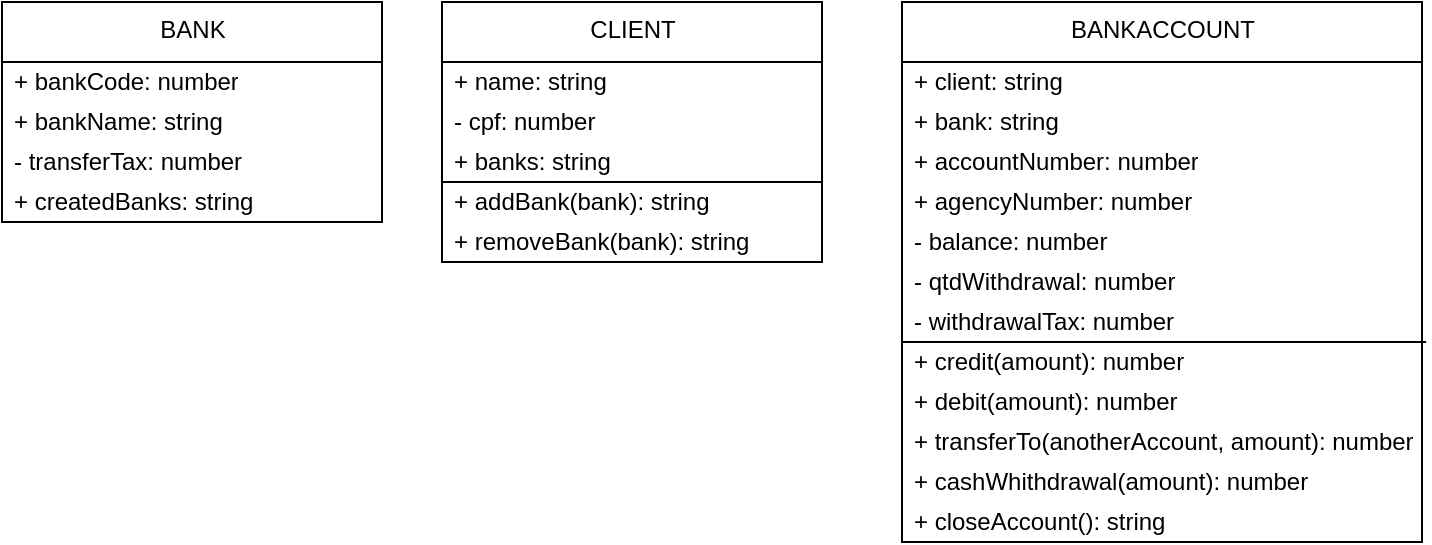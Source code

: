 <mxfile>
    <diagram id="i4dbCkOEbFkjtvyt4oEI" name="Página-1">
        <mxGraphModel dx="1216" dy="784" grid="1" gridSize="10" guides="1" tooltips="1" connect="1" arrows="1" fold="1" page="1" pageScale="1" pageWidth="827" pageHeight="1169" math="0" shadow="0">
            <root>
                <mxCell id="0"/>
                <mxCell id="1" parent="0"/>
                <mxCell id="2" value="BANK" style="swimlane;fontStyle=0;align=center;verticalAlign=top;childLayout=stackLayout;horizontal=1;startSize=30;horizontalStack=0;resizeParent=1;resizeParentMax=0;resizeLast=0;collapsible=0;marginBottom=0;html=1;" vertex="1" parent="1">
                    <mxGeometry x="70" y="80" width="190" height="110" as="geometry"/>
                </mxCell>
                <mxCell id="4" value="+ bankCode: number" style="text;html=1;strokeColor=none;fillColor=none;align=left;verticalAlign=middle;spacingLeft=4;spacingRight=4;overflow=hidden;rotatable=0;points=[[0,0.5],[1,0.5]];portConstraint=eastwest;" vertex="1" parent="2">
                    <mxGeometry y="30" width="190" height="20" as="geometry"/>
                </mxCell>
                <mxCell id="6" value="+ bankName: string" style="text;html=1;strokeColor=none;fillColor=none;align=left;verticalAlign=middle;spacingLeft=4;spacingRight=4;overflow=hidden;rotatable=0;points=[[0,0.5],[1,0.5]];portConstraint=eastwest;" vertex="1" parent="2">
                    <mxGeometry y="50" width="190" height="20" as="geometry"/>
                </mxCell>
                <mxCell id="10" value="- transferTax: number" style="text;html=1;strokeColor=none;fillColor=none;align=left;verticalAlign=middle;spacingLeft=4;spacingRight=4;overflow=hidden;rotatable=0;points=[[0,0.5],[1,0.5]];portConstraint=eastwest;" vertex="1" parent="2">
                    <mxGeometry y="70" width="190" height="20" as="geometry"/>
                </mxCell>
                <mxCell id="9" value="+ createdBanks: string" style="text;html=1;strokeColor=none;fillColor=none;align=left;verticalAlign=middle;spacingLeft=4;spacingRight=4;overflow=hidden;rotatable=0;points=[[0,0.5],[1,0.5]];portConstraint=eastwest;" vertex="1" parent="2">
                    <mxGeometry y="90" width="190" height="20" as="geometry"/>
                </mxCell>
                <mxCell id="19" value="CLIENT" style="swimlane;fontStyle=0;align=center;verticalAlign=top;childLayout=stackLayout;horizontal=1;startSize=30;horizontalStack=0;resizeParent=1;resizeParentMax=0;resizeLast=0;collapsible=0;marginBottom=0;html=1;" vertex="1" parent="1">
                    <mxGeometry x="290" y="80" width="190" height="130" as="geometry"/>
                </mxCell>
                <mxCell id="20" value="+ name: string" style="text;html=1;strokeColor=none;fillColor=none;align=left;verticalAlign=middle;spacingLeft=4;spacingRight=4;overflow=hidden;rotatable=0;points=[[0,0.5],[1,0.5]];portConstraint=eastwest;" vertex="1" parent="19">
                    <mxGeometry y="30" width="190" height="20" as="geometry"/>
                </mxCell>
                <mxCell id="21" value="- cpf: number" style="text;html=1;strokeColor=none;fillColor=none;align=left;verticalAlign=middle;spacingLeft=4;spacingRight=4;overflow=hidden;rotatable=0;points=[[0,0.5],[1,0.5]];portConstraint=eastwest;" vertex="1" parent="19">
                    <mxGeometry y="50" width="190" height="20" as="geometry"/>
                </mxCell>
                <mxCell id="22" value="+ banks: string" style="text;html=1;strokeColor=none;fillColor=none;align=left;verticalAlign=middle;spacingLeft=4;spacingRight=4;overflow=hidden;rotatable=0;points=[[0,0.5],[1,0.5]];portConstraint=eastwest;" vertex="1" parent="19">
                    <mxGeometry y="70" width="190" height="20" as="geometry"/>
                </mxCell>
                <mxCell id="27" value="" style="endArrow=none;html=1;entryX=1;entryY=0;entryDx=0;entryDy=0;entryPerimeter=0;" edge="1" parent="19" target="23">
                    <mxGeometry width="50" height="50" relative="1" as="geometry">
                        <mxPoint y="90" as="sourcePoint"/>
                        <mxPoint x="80" y="90" as="targetPoint"/>
                    </mxGeometry>
                </mxCell>
                <mxCell id="23" value="+ addBank(bank): string" style="text;html=1;strokeColor=none;fillColor=none;align=left;verticalAlign=middle;spacingLeft=4;spacingRight=4;overflow=hidden;rotatable=0;points=[[0,0.5],[1,0.5]];portConstraint=eastwest;" vertex="1" parent="19">
                    <mxGeometry y="90" width="190" height="20" as="geometry"/>
                </mxCell>
                <mxCell id="24" value="+ removeBank(bank): string" style="text;html=1;strokeColor=none;fillColor=none;align=left;verticalAlign=middle;spacingLeft=4;spacingRight=4;overflow=hidden;rotatable=0;points=[[0,0.5],[1,0.5]];portConstraint=eastwest;" vertex="1" parent="19">
                    <mxGeometry y="110" width="190" height="20" as="geometry"/>
                </mxCell>
                <mxCell id="28" value="BANKACCOUNT" style="swimlane;fontStyle=0;align=center;verticalAlign=top;childLayout=stackLayout;horizontal=1;startSize=30;horizontalStack=0;resizeParent=1;resizeParentMax=0;resizeLast=0;collapsible=0;marginBottom=0;html=1;" vertex="1" parent="1">
                    <mxGeometry x="520" y="80" width="260" height="270" as="geometry"/>
                </mxCell>
                <mxCell id="29" value="+ client: string" style="text;html=1;strokeColor=none;fillColor=none;align=left;verticalAlign=middle;spacingLeft=4;spacingRight=4;overflow=hidden;rotatable=0;points=[[0,0.5],[1,0.5]];portConstraint=eastwest;" vertex="1" parent="28">
                    <mxGeometry y="30" width="260" height="20" as="geometry"/>
                </mxCell>
                <mxCell id="30" value="+ bank: string" style="text;html=1;strokeColor=none;fillColor=none;align=left;verticalAlign=middle;spacingLeft=4;spacingRight=4;overflow=hidden;rotatable=0;points=[[0,0.5],[1,0.5]];portConstraint=eastwest;" vertex="1" parent="28">
                    <mxGeometry y="50" width="260" height="20" as="geometry"/>
                </mxCell>
                <mxCell id="35" value="+ accountNumber: number" style="text;html=1;strokeColor=none;fillColor=none;align=left;verticalAlign=middle;spacingLeft=4;spacingRight=4;overflow=hidden;rotatable=0;points=[[0,0.5],[1,0.5]];portConstraint=eastwest;" vertex="1" parent="28">
                    <mxGeometry y="70" width="260" height="20" as="geometry"/>
                </mxCell>
                <mxCell id="36" value="+ agencyNumber: number" style="text;html=1;strokeColor=none;fillColor=none;align=left;verticalAlign=middle;spacingLeft=4;spacingRight=4;overflow=hidden;rotatable=0;points=[[0,0.5],[1,0.5]];portConstraint=eastwest;" vertex="1" parent="28">
                    <mxGeometry y="90" width="260" height="20" as="geometry"/>
                </mxCell>
                <mxCell id="37" value="- balance: number" style="text;html=1;strokeColor=none;fillColor=none;align=left;verticalAlign=middle;spacingLeft=4;spacingRight=4;overflow=hidden;rotatable=0;points=[[0,0.5],[1,0.5]];portConstraint=eastwest;" vertex="1" parent="28">
                    <mxGeometry y="110" width="260" height="20" as="geometry"/>
                </mxCell>
                <mxCell id="38" value="- qtdWithdrawal: number" style="text;html=1;strokeColor=none;fillColor=none;align=left;verticalAlign=middle;spacingLeft=4;spacingRight=4;overflow=hidden;rotatable=0;points=[[0,0.5],[1,0.5]];portConstraint=eastwest;" vertex="1" parent="28">
                    <mxGeometry y="130" width="260" height="20" as="geometry"/>
                </mxCell>
                <mxCell id="39" value="- withdrawalTax: number" style="text;html=1;strokeColor=none;fillColor=none;align=left;verticalAlign=middle;spacingLeft=4;spacingRight=4;overflow=hidden;rotatable=0;points=[[0,0.5],[1,0.5]];portConstraint=eastwest;" vertex="1" parent="28">
                    <mxGeometry y="150" width="260" height="20" as="geometry"/>
                </mxCell>
                <mxCell id="46" value="" style="endArrow=none;html=1;entryX=1.008;entryY=0;entryDx=0;entryDy=0;entryPerimeter=0;" edge="1" parent="28" target="40">
                    <mxGeometry width="50" height="50" relative="1" as="geometry">
                        <mxPoint y="170" as="sourcePoint"/>
                        <mxPoint x="170" y="170" as="targetPoint"/>
                    </mxGeometry>
                </mxCell>
                <mxCell id="40" value="+ credit(amount): number" style="text;html=1;strokeColor=none;fillColor=none;align=left;verticalAlign=middle;spacingLeft=4;spacingRight=4;overflow=hidden;rotatable=0;points=[[0,0.5],[1,0.5]];portConstraint=eastwest;" vertex="1" parent="28">
                    <mxGeometry y="170" width="260" height="20" as="geometry"/>
                </mxCell>
                <mxCell id="41" value="+ debit(amount): number" style="text;html=1;strokeColor=none;fillColor=none;align=left;verticalAlign=middle;spacingLeft=4;spacingRight=4;overflow=hidden;rotatable=0;points=[[0,0.5],[1,0.5]];portConstraint=eastwest;" vertex="1" parent="28">
                    <mxGeometry y="190" width="260" height="20" as="geometry"/>
                </mxCell>
                <mxCell id="42" value="+ transferTo(anotherAccount, amount): number" style="text;html=1;strokeColor=none;fillColor=none;align=left;verticalAlign=middle;spacingLeft=4;spacingRight=4;overflow=hidden;rotatable=0;points=[[0,0.5],[1,0.5]];portConstraint=eastwest;" vertex="1" parent="28">
                    <mxGeometry y="210" width="260" height="20" as="geometry"/>
                </mxCell>
                <mxCell id="43" value="+ cashWhithdrawal(amount): number" style="text;html=1;strokeColor=none;fillColor=none;align=left;verticalAlign=middle;spacingLeft=4;spacingRight=4;overflow=hidden;rotatable=0;points=[[0,0.5],[1,0.5]];portConstraint=eastwest;" vertex="1" parent="28">
                    <mxGeometry y="230" width="260" height="20" as="geometry"/>
                </mxCell>
                <mxCell id="45" value="+ closeAccount(): string" style="text;html=1;strokeColor=none;fillColor=none;align=left;verticalAlign=middle;spacingLeft=4;spacingRight=4;overflow=hidden;rotatable=0;points=[[0,0.5],[1,0.5]];portConstraint=eastwest;" vertex="1" parent="28">
                    <mxGeometry y="250" width="260" height="20" as="geometry"/>
                </mxCell>
            </root>
        </mxGraphModel>
    </diagram>
</mxfile>